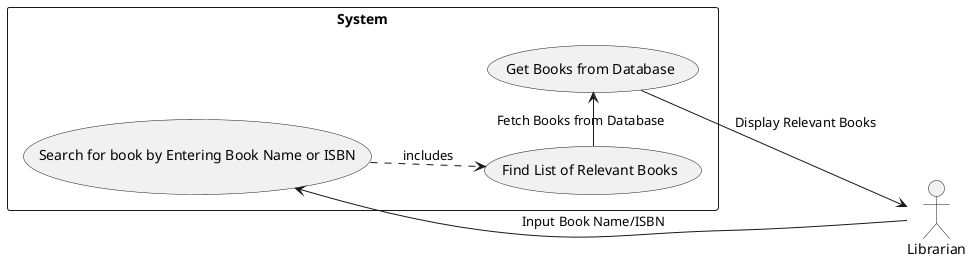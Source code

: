 @startuml
left to right direction
actor Librarian as Init


rectangle "System" {
    (Search for book by Entering Book Name or ISBN) as enterData
    (Find List of Relevant Books) as revBooks
    (Get Books from Database) as List
}

Init -> enterData : Input Book Name/ISBN
enterData ..> revBooks : includes
List --> Init : Display Relevant Books
revBooks -> List : Fetch Books from Database
@enduml
